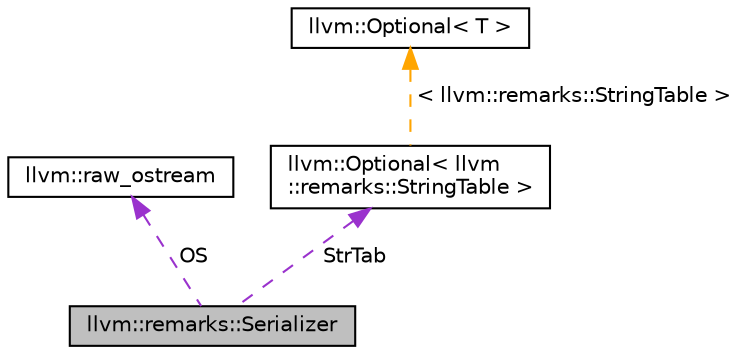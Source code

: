digraph "llvm::remarks::Serializer"
{
 // LATEX_PDF_SIZE
  bgcolor="transparent";
  edge [fontname="Helvetica",fontsize="10",labelfontname="Helvetica",labelfontsize="10"];
  node [fontname="Helvetica",fontsize="10",shape="box"];
  Node1 [label="llvm::remarks::Serializer",height=0.2,width=0.4,color="black", fillcolor="grey75", style="filled", fontcolor="black",tooltip="This is the base class for a remark serializer."];
  Node2 -> Node1 [dir="back",color="darkorchid3",fontsize="10",style="dashed",label=" OS" ,fontname="Helvetica"];
  Node2 [label="llvm::raw_ostream",height=0.2,width=0.4,color="black",URL="$classllvm_1_1raw__ostream.html",tooltip="This class implements an extremely fast bulk output stream that can only output to a stream."];
  Node3 -> Node1 [dir="back",color="darkorchid3",fontsize="10",style="dashed",label=" StrTab" ,fontname="Helvetica"];
  Node3 [label="llvm::Optional\< llvm\l::remarks::StringTable \>",height=0.2,width=0.4,color="black",URL="$classllvm_1_1Optional.html",tooltip=" "];
  Node4 -> Node3 [dir="back",color="orange",fontsize="10",style="dashed",label=" \< llvm::remarks::StringTable \>" ,fontname="Helvetica"];
  Node4 [label="llvm::Optional\< T \>",height=0.2,width=0.4,color="black",URL="$classllvm_1_1Optional.html",tooltip=" "];
}
